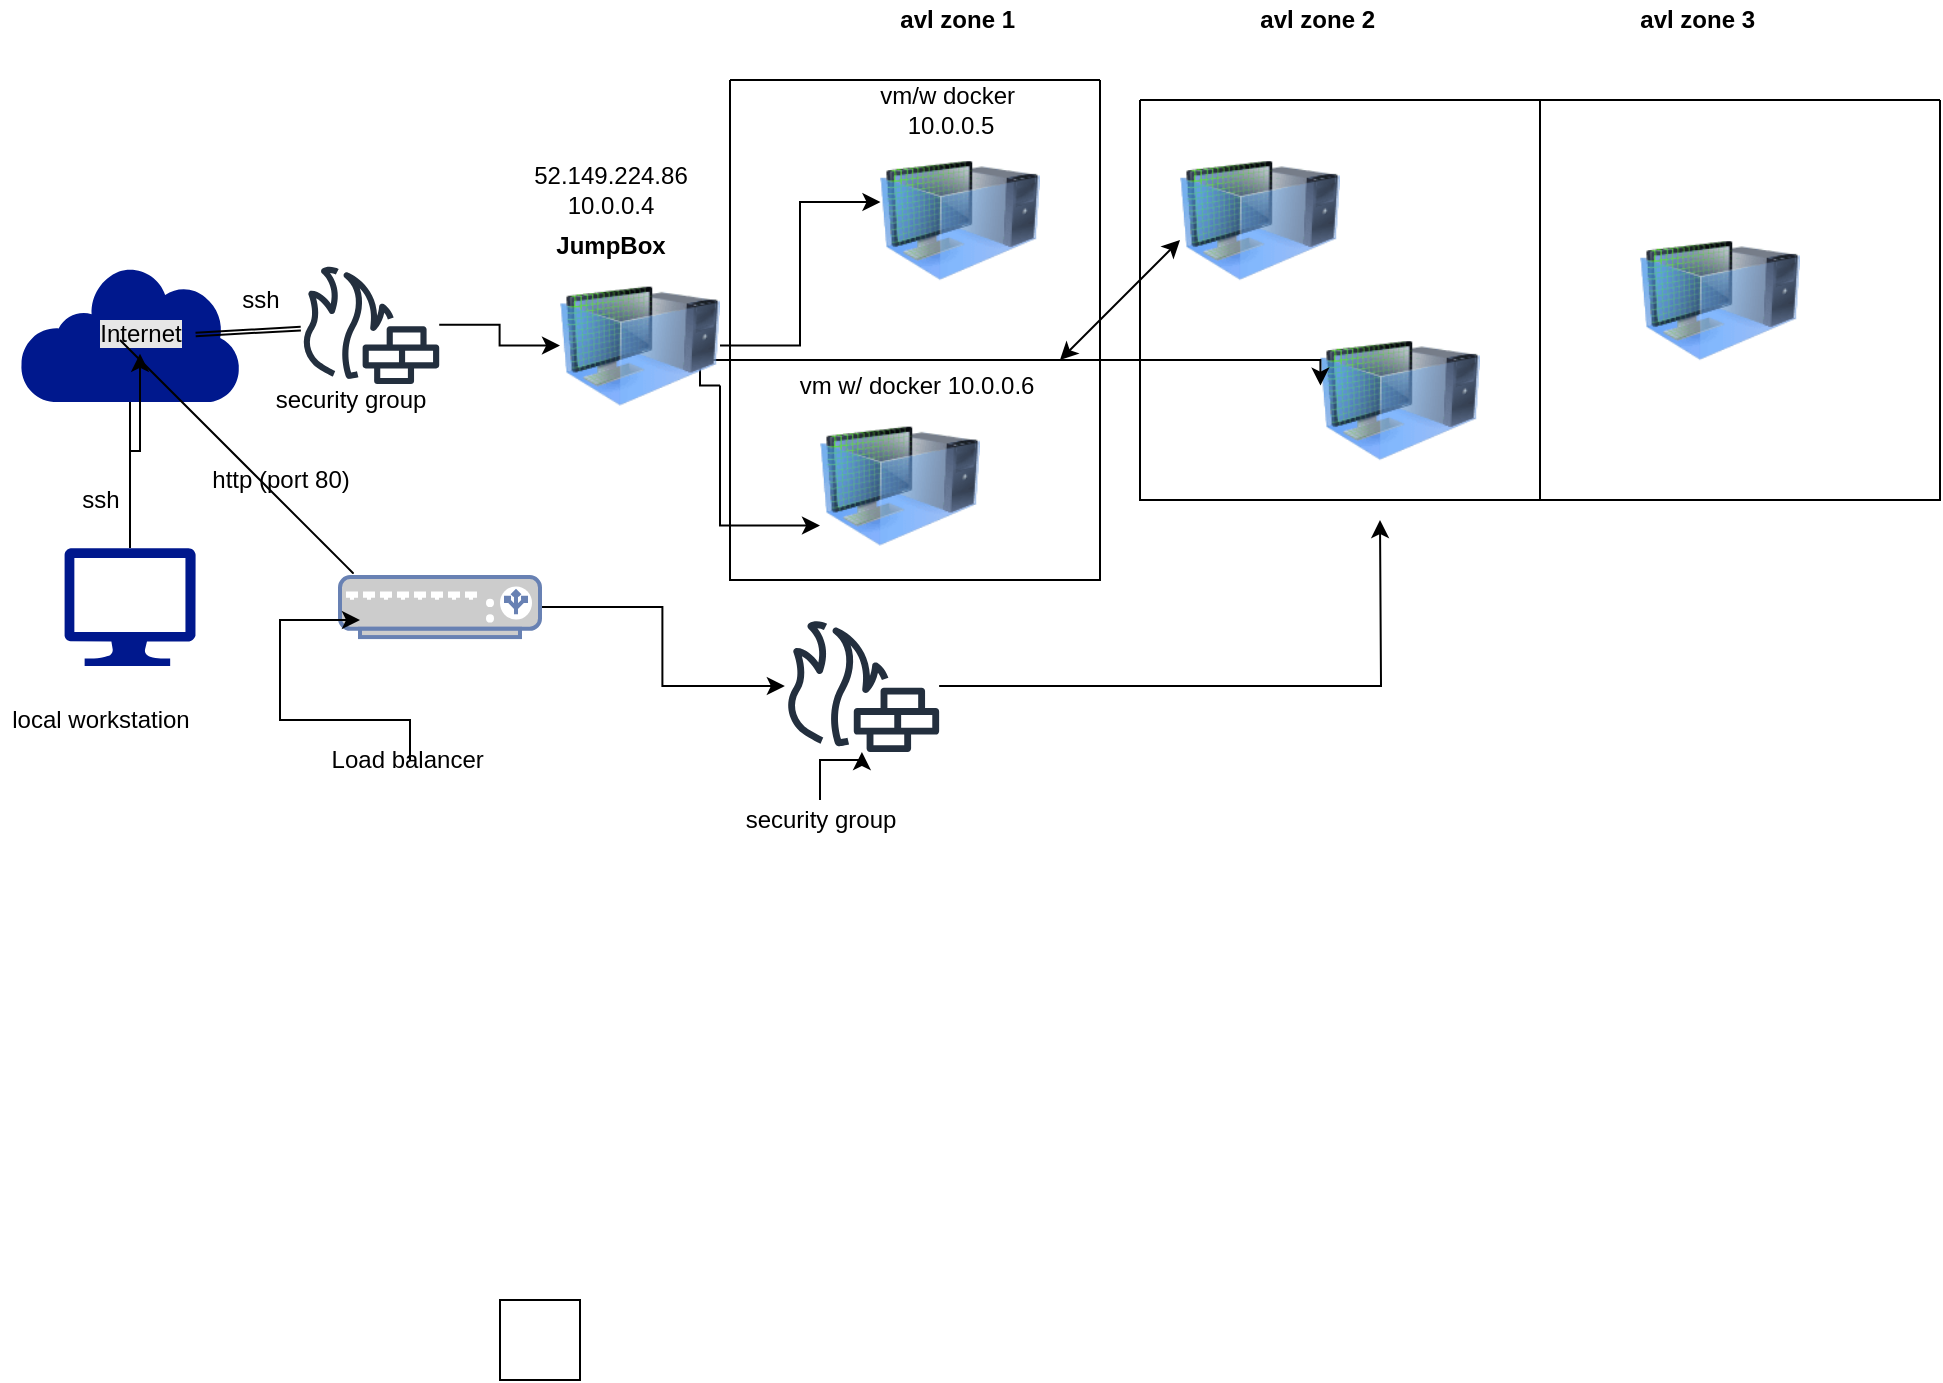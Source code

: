 <mxfile version="14.7.0" type="google"><diagram id="45Rw5hot2fRCYVyqsCdv" name="Page-1"><mxGraphModel dx="1004" dy="645" grid="1" gridSize="10" guides="1" tooltips="1" connect="1" arrows="1" fold="1" page="1" pageScale="1" pageWidth="1100" pageHeight="850" math="0" shadow="0"><root><mxCell id="0"/><mxCell id="1" parent="0"/><mxCell id="TNJq3hSBq2mPrCwQVhot-1" value="" style="aspect=fixed;pointerEvents=1;shadow=0;dashed=0;html=1;strokeColor=none;labelPosition=center;verticalLabelPosition=bottom;verticalAlign=top;align=center;fillColor=#00188D;shape=mxgraph.mscae.enterprise.internet" parent="1" vertex="1"><mxGeometry x="160" y="312.8" width="110" height="68.2" as="geometry"/></mxCell><mxCell id="TNJq3hSBq2mPrCwQVhot-15" value="" style="edgeStyle=orthogonalEdgeStyle;rounded=0;orthogonalLoop=1;jettySize=auto;html=1;" parent="1" source="TNJq3hSBq2mPrCwQVhot-2" target="TNJq3hSBq2mPrCwQVhot-14" edge="1"><mxGeometry relative="1" as="geometry"/></mxCell><mxCell id="TNJq3hSBq2mPrCwQVhot-2" value="" style="aspect=fixed;pointerEvents=1;shadow=0;dashed=0;html=1;strokeColor=none;labelPosition=center;verticalLabelPosition=bottom;verticalAlign=top;align=center;fillColor=#00188D;shape=mxgraph.azure.computer" parent="1" vertex="1"><mxGeometry x="182.21" y="454.03" width="65.59" height="59.03" as="geometry"/></mxCell><mxCell id="TNJq3hSBq2mPrCwQVhot-56" style="edgeStyle=orthogonalEdgeStyle;rounded=0;orthogonalLoop=1;jettySize=auto;html=1;" parent="1" source="TNJq3hSBq2mPrCwQVhot-3" edge="1"><mxGeometry relative="1" as="geometry"><mxPoint x="840" y="440" as="targetPoint"/></mxGeometry></mxCell><mxCell id="TNJq3hSBq2mPrCwQVhot-3" value="" style="outlineConnect=0;fontColor=#232F3E;gradientColor=none;fillColor=#232F3E;strokeColor=none;dashed=0;verticalLabelPosition=bottom;verticalAlign=top;align=center;html=1;fontSize=12;fontStyle=0;aspect=fixed;pointerEvents=1;shape=mxgraph.aws4.generic_firewall;" parent="1" vertex="1"><mxGeometry x="542" y="490" width="78" height="66" as="geometry"/></mxCell><mxCell id="TNJq3hSBq2mPrCwQVhot-26" style="edgeStyle=orthogonalEdgeStyle;rounded=0;orthogonalLoop=1;jettySize=auto;html=1;entryX=0;entryY=0.5;entryDx=0;entryDy=0;" parent="1" source="TNJq3hSBq2mPrCwQVhot-4" target="TNJq3hSBq2mPrCwQVhot-8" edge="1"><mxGeometry relative="1" as="geometry"/></mxCell><mxCell id="TNJq3hSBq2mPrCwQVhot-4" value="" style="outlineConnect=0;fontColor=#232F3E;gradientColor=none;fillColor=#232F3E;strokeColor=none;dashed=0;verticalLabelPosition=bottom;verticalAlign=top;align=center;html=1;fontSize=12;fontStyle=0;aspect=fixed;pointerEvents=1;shape=mxgraph.aws4.generic_firewall;" parent="1" vertex="1"><mxGeometry x="300" y="312.8" width="70" height="59.22" as="geometry"/></mxCell><mxCell id="TNJq3hSBq2mPrCwQVhot-5" value="" style="image;html=1;image=img/lib/clip_art/computers/Virtual_Machine_128x128.png" parent="1" vertex="1"><mxGeometry x="810" y="340" width="80" height="80" as="geometry"/></mxCell><mxCell id="TNJq3hSBq2mPrCwQVhot-6" value="" style="image;html=1;image=img/lib/clip_art/computers/Virtual_Machine_128x128.png" parent="1" vertex="1"><mxGeometry x="740" y="250.0" width="80" height="80" as="geometry"/></mxCell><mxCell id="TNJq3hSBq2mPrCwQVhot-7" value="" style="image;html=1;image=img/lib/clip_art/computers/Virtual_Machine_128x128.png" parent="1" vertex="1"><mxGeometry x="590" y="250.0" width="80" height="80" as="geometry"/></mxCell><mxCell id="TNJq3hSBq2mPrCwQVhot-27" style="edgeStyle=orthogonalEdgeStyle;rounded=0;orthogonalLoop=1;jettySize=auto;html=1;entryX=0.003;entryY=0.388;entryDx=0;entryDy=0;entryPerimeter=0;" parent="1" source="TNJq3hSBq2mPrCwQVhot-8" target="TNJq3hSBq2mPrCwQVhot-7" edge="1"><mxGeometry relative="1" as="geometry"/></mxCell><mxCell id="TNJq3hSBq2mPrCwQVhot-28" style="edgeStyle=orthogonalEdgeStyle;rounded=0;orthogonalLoop=1;jettySize=auto;html=1;exitX=1;exitY=0.75;exitDx=0;exitDy=0;entryX=0.003;entryY=0.41;entryDx=0;entryDy=0;entryPerimeter=0;" parent="1" source="TNJq3hSBq2mPrCwQVhot-8" target="TNJq3hSBq2mPrCwQVhot-5" edge="1"><mxGeometry relative="1" as="geometry"><Array as="points"><mxPoint x="500" y="373"/><mxPoint x="500" y="360"/><mxPoint x="810" y="360"/></Array></mxGeometry></mxCell><mxCell id="TNJq3hSBq2mPrCwQVhot-31" style="edgeStyle=orthogonalEdgeStyle;rounded=0;orthogonalLoop=1;jettySize=auto;html=1;entryX=0;entryY=0.75;entryDx=0;entryDy=0;exitX=1;exitY=0.75;exitDx=0;exitDy=0;" parent="1" source="TNJq3hSBq2mPrCwQVhot-8" target="TNJq3hSBq2mPrCwQVhot-9" edge="1"><mxGeometry relative="1" as="geometry"><mxPoint x="500" y="450.0" as="targetPoint"/><mxPoint x="510" y="380" as="sourcePoint"/><Array as="points"><mxPoint x="510" y="443"/></Array></mxGeometry></mxCell><mxCell id="TNJq3hSBq2mPrCwQVhot-8" value="" style="image;html=1;image=img/lib/clip_art/computers/Virtual_Machine_128x128.png" parent="1" vertex="1"><mxGeometry x="430" y="312.8" width="80" height="80" as="geometry"/></mxCell><mxCell id="TNJq3hSBq2mPrCwQVhot-9" value="" style="image;html=1;image=img/lib/clip_art/computers/Virtual_Machine_128x128.png" parent="1" vertex="1"><mxGeometry x="560" y="382.8" width="80" height="80" as="geometry"/></mxCell><mxCell id="TNJq3hSBq2mPrCwQVhot-10" value="" style="image;html=1;image=img/lib/clip_art/computers/Virtual_Machine_128x128.png" parent="1" vertex="1"><mxGeometry x="970" y="290" width="80" height="80" as="geometry"/></mxCell><mxCell id="TNJq3hSBq2mPrCwQVhot-22" style="edgeStyle=orthogonalEdgeStyle;rounded=0;orthogonalLoop=1;jettySize=auto;html=1;exitX=1;exitY=0.5;exitDx=0;exitDy=0;exitPerimeter=0;" parent="1" source="TNJq3hSBq2mPrCwQVhot-11" target="TNJq3hSBq2mPrCwQVhot-3" edge="1"><mxGeometry relative="1" as="geometry"/></mxCell><mxCell id="TNJq3hSBq2mPrCwQVhot-11" value="" style="fontColor=#0066CC;verticalAlign=top;verticalLabelPosition=bottom;labelPosition=center;align=center;html=1;outlineConnect=0;fillColor=#CCCCCC;strokeColor=#6881B3;gradientColor=none;gradientDirection=north;strokeWidth=2;shape=mxgraph.networks.load_balancer;" parent="1" vertex="1"><mxGeometry x="320" y="468.54" width="100" height="30" as="geometry"/></mxCell><mxCell id="TNJq3hSBq2mPrCwQVhot-13" value="" style="endArrow=none;html=1;" parent="1" source="TNJq3hSBq2mPrCwQVhot-1" edge="1"><mxGeometry width="50" height="50" relative="1" as="geometry"><mxPoint x="215" y="431" as="sourcePoint"/><mxPoint x="215" y="451.711" as="targetPoint"/></mxGeometry></mxCell><mxCell id="TNJq3hSBq2mPrCwQVhot-14" value="&lt;span style=&quot;background-color: rgb(230 , 230 , 230)&quot;&gt;Internet&lt;/span&gt;" style="text;html=1;align=center;verticalAlign=middle;resizable=0;points=[];autosize=1;strokeColor=none;" parent="1" vertex="1"><mxGeometry x="190" y="336.9" width="60" height="20" as="geometry"/></mxCell><mxCell id="TNJq3hSBq2mPrCwQVhot-16" value="ssh" style="text;html=1;align=center;verticalAlign=middle;resizable=0;points=[];autosize=1;strokeColor=none;" parent="1" vertex="1"><mxGeometry x="185" y="420" width="30" height="20" as="geometry"/></mxCell><mxCell id="TNJq3hSBq2mPrCwQVhot-17" value="local workstation" style="text;html=1;align=center;verticalAlign=middle;resizable=0;points=[];autosize=1;strokeColor=none;" parent="1" vertex="1"><mxGeometry x="150" y="530" width="100" height="20" as="geometry"/></mxCell><mxCell id="TNJq3hSBq2mPrCwQVhot-19" value="" style="shape=link;html=1;width=-1.765;" parent="1" target="TNJq3hSBq2mPrCwQVhot-4" edge="1"><mxGeometry width="100" relative="1" as="geometry"><mxPoint x="247.8" y="347.21" as="sourcePoint"/><mxPoint x="300" y="347" as="targetPoint"/></mxGeometry></mxCell><mxCell id="TNJq3hSBq2mPrCwQVhot-20" value="" style="endArrow=none;html=1;" parent="1" edge="1"><mxGeometry width="50" height="50" relative="1" as="geometry"><mxPoint x="210" y="350" as="sourcePoint"/><mxPoint x="310" y="450" as="targetPoint"/><Array as="points"><mxPoint x="330" y="470"/></Array></mxGeometry></mxCell><mxCell id="TNJq3hSBq2mPrCwQVhot-30" value="" style="endArrow=classic;startArrow=classic;html=1;" parent="1" edge="1"><mxGeometry width="50" height="50" relative="1" as="geometry"><mxPoint x="680" y="360" as="sourcePoint"/><mxPoint x="740" y="300" as="targetPoint"/></mxGeometry></mxCell><mxCell id="TNJq3hSBq2mPrCwQVhot-32" value="" style="whiteSpace=wrap;html=1;aspect=fixed;" parent="1" vertex="1"><mxGeometry x="400" y="830" width="40" height="40" as="geometry"/></mxCell><mxCell id="TNJq3hSBq2mPrCwQVhot-33" value="http (port 80)" style="text;html=1;align=center;verticalAlign=middle;resizable=0;points=[];autosize=1;strokeColor=none;" parent="1" vertex="1"><mxGeometry x="250" y="410" width="80" height="20" as="geometry"/></mxCell><mxCell id="TNJq3hSBq2mPrCwQVhot-34" value="ssh" style="text;html=1;align=center;verticalAlign=middle;resizable=0;points=[];autosize=1;strokeColor=none;" parent="1" vertex="1"><mxGeometry x="265" y="320" width="30" height="20" as="geometry"/></mxCell><mxCell id="TNJq3hSBq2mPrCwQVhot-35" value="JumpBox" style="text;html=1;align=center;verticalAlign=middle;resizable=0;points=[];autosize=1;strokeColor=none;fontStyle=1" parent="1" vertex="1"><mxGeometry x="420" y="292.8" width="70" height="20" as="geometry"/></mxCell><mxCell id="TNJq3hSBq2mPrCwQVhot-40" value="" style="edgeStyle=orthogonalEdgeStyle;rounded=0;orthogonalLoop=1;jettySize=auto;html=1;" parent="1" edge="1"><mxGeometry relative="1" as="geometry"><mxPoint x="355" y="560" as="sourcePoint"/><mxPoint x="330" y="490" as="targetPoint"/><Array as="points"><mxPoint x="355" y="540"/><mxPoint x="290" y="540"/><mxPoint x="290" y="490"/></Array></mxGeometry></mxCell><mxCell id="TNJq3hSBq2mPrCwQVhot-39" value="Load balancer&amp;nbsp;" style="text;html=1;align=center;verticalAlign=middle;resizable=0;points=[];autosize=1;strokeColor=none;" parent="1" vertex="1"><mxGeometry x="310" y="550" width="90" height="20" as="geometry"/></mxCell><mxCell id="TNJq3hSBq2mPrCwQVhot-42" value="52.149.224.86&lt;br&gt;10.0.0.4" style="text;html=1;align=center;verticalAlign=middle;resizable=0;points=[];autosize=1;strokeColor=none;" parent="1" vertex="1"><mxGeometry x="410" y="260" width="90" height="30" as="geometry"/></mxCell><mxCell id="TNJq3hSBq2mPrCwQVhot-43" value="security group" style="text;html=1;align=center;verticalAlign=middle;resizable=0;points=[];autosize=1;strokeColor=none;" parent="1" vertex="1"><mxGeometry x="280" y="370" width="90" height="20" as="geometry"/></mxCell><mxCell id="TNJq3hSBq2mPrCwQVhot-44" value="vm/w docker&amp;nbsp;&lt;br&gt;10.0.0.5" style="text;html=1;align=center;verticalAlign=middle;resizable=0;points=[];autosize=1;strokeColor=none;" parent="1" vertex="1"><mxGeometry x="580" y="220" width="90" height="30" as="geometry"/></mxCell><mxCell id="TNJq3hSBq2mPrCwQVhot-47" value="" style="edgeStyle=orthogonalEdgeStyle;rounded=0;orthogonalLoop=1;jettySize=auto;html=1;" parent="1" source="TNJq3hSBq2mPrCwQVhot-46" target="TNJq3hSBq2mPrCwQVhot-3" edge="1"><mxGeometry relative="1" as="geometry"/></mxCell><mxCell id="TNJq3hSBq2mPrCwQVhot-46" value="security group" style="text;html=1;align=center;verticalAlign=middle;resizable=0;points=[];autosize=1;strokeColor=none;" parent="1" vertex="1"><mxGeometry x="515" y="580" width="90" height="20" as="geometry"/></mxCell><mxCell id="TNJq3hSBq2mPrCwQVhot-48" value="" style="swimlane;startSize=0;" parent="1" vertex="1"><mxGeometry x="515" y="220" width="185" height="250" as="geometry"/></mxCell><mxCell id="TNJq3hSBq2mPrCwQVhot-45" value="vm w/ docker 10.0.0.6" style="text;html=1;align=center;verticalAlign=middle;resizable=0;points=[];autosize=1;strokeColor=none;" parent="TNJq3hSBq2mPrCwQVhot-48" vertex="1"><mxGeometry x="27.5" y="142.8" width="130" height="20" as="geometry"/></mxCell><mxCell id="TNJq3hSBq2mPrCwQVhot-49" value="avl zone 1&amp;nbsp;" style="text;html=1;align=center;verticalAlign=middle;resizable=0;points=[];autosize=1;strokeColor=none;fontStyle=1" parent="1" vertex="1"><mxGeometry x="590" y="180" width="80" height="20" as="geometry"/></mxCell><mxCell id="TNJq3hSBq2mPrCwQVhot-51" value="" style="swimlane;startSize=0;" parent="1" vertex="1"><mxGeometry x="720" y="230" width="200" height="200" as="geometry"/></mxCell><mxCell id="TNJq3hSBq2mPrCwQVhot-52" value="avl zone 2&amp;nbsp;" style="text;html=1;align=center;verticalAlign=middle;resizable=0;points=[];autosize=1;strokeColor=none;fontStyle=1" parent="1" vertex="1"><mxGeometry x="770" y="180" width="80" height="20" as="geometry"/></mxCell><mxCell id="TNJq3hSBq2mPrCwQVhot-53" value="" style="swimlane;startSize=0;" parent="1" vertex="1"><mxGeometry x="920" y="230" width="200" height="200" as="geometry"/></mxCell><mxCell id="TNJq3hSBq2mPrCwQVhot-55" value="avl zone 3&amp;nbsp;" style="text;html=1;align=center;verticalAlign=middle;resizable=0;points=[];autosize=1;strokeColor=none;fontStyle=1" parent="1" vertex="1"><mxGeometry x="960" y="180" width="80" height="20" as="geometry"/></mxCell></root></mxGraphModel></diagram></mxfile>